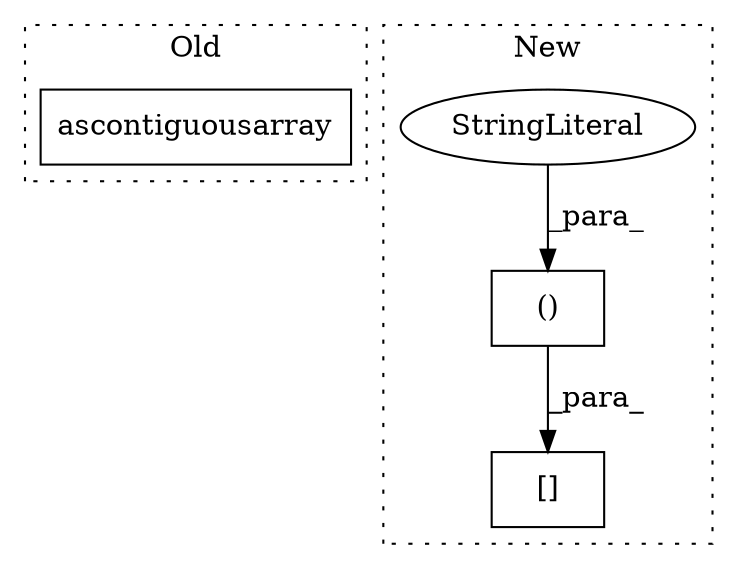 digraph G {
subgraph cluster0 {
1 [label="ascontiguousarray" a="32" s="377,404" l="18,1" shape="box"];
label = "Old";
style="dotted";
}
subgraph cluster1 {
2 [label="[]" a="2" s="1111,1190" l="9,2" shape="box"];
3 [label="()" a="106" s="1120" l="70" shape="box"];
4 [label="StringLiteral" a="45" s="1145" l="16" shape="ellipse"];
label = "New";
style="dotted";
}
3 -> 2 [label="_para_"];
4 -> 3 [label="_para_"];
}